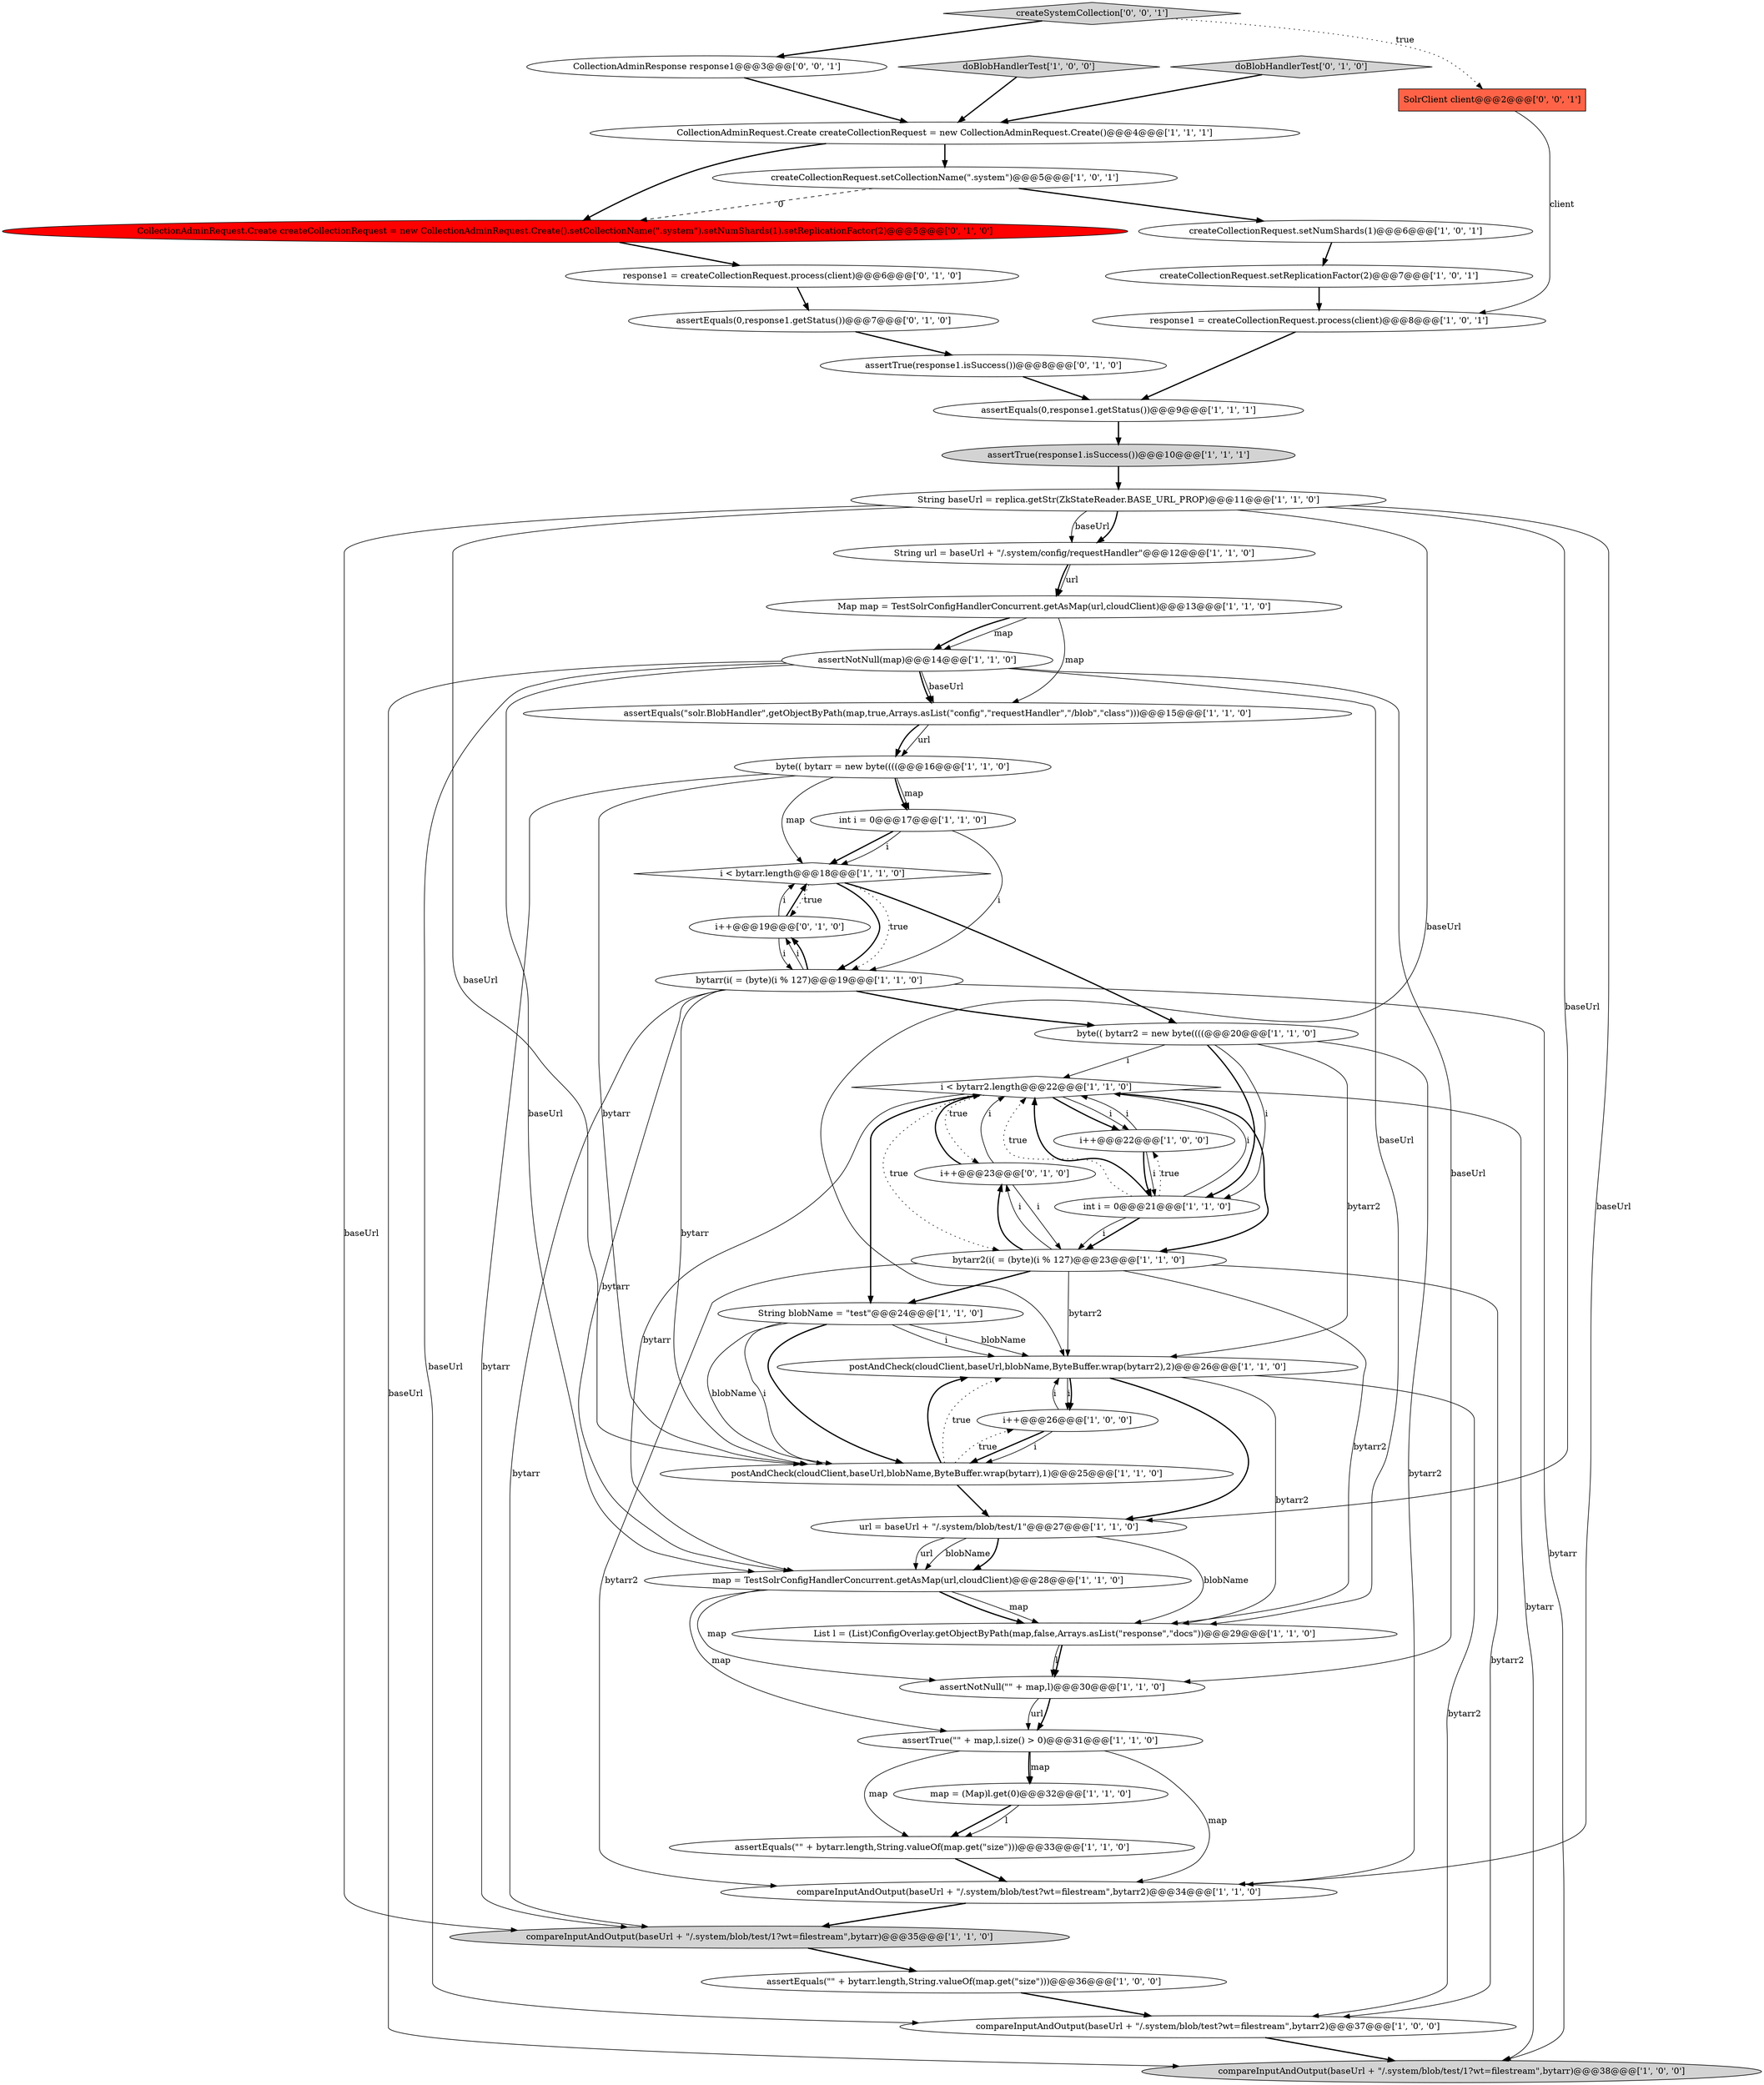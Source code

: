 digraph {
44 [style = filled, label = "CollectionAdminRequest.Create createCollectionRequest = new CollectionAdminRequest.Create().setCollectionName(\".system\").setNumShards(1).setReplicationFactor(2)@@@5@@@['0', '1', '0']", fillcolor = red, shape = ellipse image = "AAA1AAABBB2BBB"];
27 [style = filled, label = "i++@@@26@@@['1', '0', '0']", fillcolor = white, shape = ellipse image = "AAA0AAABBB1BBB"];
23 [style = filled, label = "CollectionAdminRequest.Create createCollectionRequest = new CollectionAdminRequest.Create()@@@4@@@['1', '1', '1']", fillcolor = white, shape = ellipse image = "AAA0AAABBB1BBB"];
9 [style = filled, label = "byte(( bytarr = new byte((((@@@16@@@['1', '1', '0']", fillcolor = white, shape = ellipse image = "AAA0AAABBB1BBB"];
31 [style = filled, label = "postAndCheck(cloudClient,baseUrl,blobName,ByteBuffer.wrap(bytarr2),2)@@@26@@@['1', '1', '0']", fillcolor = white, shape = ellipse image = "AAA0AAABBB1BBB"];
16 [style = filled, label = "doBlobHandlerTest['1', '0', '0']", fillcolor = lightgray, shape = diamond image = "AAA0AAABBB1BBB"];
24 [style = filled, label = "i < bytarr2.length@@@22@@@['1', '1', '0']", fillcolor = white, shape = diamond image = "AAA0AAABBB1BBB"];
13 [style = filled, label = "assertEquals(\"\" + bytarr.length,String.valueOf(map.get(\"size\")))@@@36@@@['1', '0', '0']", fillcolor = white, shape = ellipse image = "AAA0AAABBB1BBB"];
19 [style = filled, label = "createCollectionRequest.setNumShards(1)@@@6@@@['1', '0', '1']", fillcolor = white, shape = ellipse image = "AAA0AAABBB1BBB"];
7 [style = filled, label = "List l = (List)ConfigOverlay.getObjectByPath(map,false,Arrays.asList(\"response\",\"docs\"))@@@29@@@['1', '1', '0']", fillcolor = white, shape = ellipse image = "AAA0AAABBB1BBB"];
18 [style = filled, label = "assertEquals(\"\" + bytarr.length,String.valueOf(map.get(\"size\")))@@@33@@@['1', '1', '0']", fillcolor = white, shape = ellipse image = "AAA0AAABBB1BBB"];
35 [style = filled, label = "createCollectionRequest.setCollectionName(\".system\")@@@5@@@['1', '0', '1']", fillcolor = white, shape = ellipse image = "AAA0AAABBB1BBB"];
43 [style = filled, label = "doBlobHandlerTest['0', '1', '0']", fillcolor = lightgray, shape = diamond image = "AAA0AAABBB2BBB"];
12 [style = filled, label = "map = (Map)l.get(0)@@@32@@@['1', '1', '0']", fillcolor = white, shape = ellipse image = "AAA0AAABBB1BBB"];
5 [style = filled, label = "int i = 0@@@17@@@['1', '1', '0']", fillcolor = white, shape = ellipse image = "AAA0AAABBB1BBB"];
38 [style = filled, label = "i++@@@19@@@['0', '1', '0']", fillcolor = white, shape = ellipse image = "AAA0AAABBB2BBB"];
37 [style = filled, label = "compareInputAndOutput(baseUrl + \"/.system/blob/test?wt=filestream\",bytarr2)@@@34@@@['1', '1', '0']", fillcolor = white, shape = ellipse image = "AAA0AAABBB1BBB"];
42 [style = filled, label = "i++@@@23@@@['0', '1', '0']", fillcolor = white, shape = ellipse image = "AAA0AAABBB2BBB"];
25 [style = filled, label = "createCollectionRequest.setReplicationFactor(2)@@@7@@@['1', '0', '1']", fillcolor = white, shape = ellipse image = "AAA0AAABBB1BBB"];
11 [style = filled, label = "int i = 0@@@21@@@['1', '1', '0']", fillcolor = white, shape = ellipse image = "AAA0AAABBB1BBB"];
29 [style = filled, label = "url = baseUrl + \"/.system/blob/test/1\"@@@27@@@['1', '1', '0']", fillcolor = white, shape = ellipse image = "AAA0AAABBB1BBB"];
6 [style = filled, label = "assertTrue(\"\" + map,l.size() > 0)@@@31@@@['1', '1', '0']", fillcolor = white, shape = ellipse image = "AAA0AAABBB1BBB"];
8 [style = filled, label = "compareInputAndOutput(baseUrl + \"/.system/blob/test?wt=filestream\",bytarr2)@@@37@@@['1', '0', '0']", fillcolor = white, shape = ellipse image = "AAA0AAABBB1BBB"];
17 [style = filled, label = "i++@@@22@@@['1', '0', '0']", fillcolor = white, shape = ellipse image = "AAA0AAABBB1BBB"];
33 [style = filled, label = "assertNotNull(map)@@@14@@@['1', '1', '0']", fillcolor = white, shape = ellipse image = "AAA0AAABBB1BBB"];
21 [style = filled, label = "Map map = TestSolrConfigHandlerConcurrent.getAsMap(url,cloudClient)@@@13@@@['1', '1', '0']", fillcolor = white, shape = ellipse image = "AAA0AAABBB1BBB"];
4 [style = filled, label = "map = TestSolrConfigHandlerConcurrent.getAsMap(url,cloudClient)@@@28@@@['1', '1', '0']", fillcolor = white, shape = ellipse image = "AAA0AAABBB1BBB"];
47 [style = filled, label = "createSystemCollection['0', '0', '1']", fillcolor = lightgray, shape = diamond image = "AAA0AAABBB3BBB"];
40 [style = filled, label = "assertEquals(0,response1.getStatus())@@@7@@@['0', '1', '0']", fillcolor = white, shape = ellipse image = "AAA0AAABBB2BBB"];
30 [style = filled, label = "postAndCheck(cloudClient,baseUrl,blobName,ByteBuffer.wrap(bytarr),1)@@@25@@@['1', '1', '0']", fillcolor = white, shape = ellipse image = "AAA0AAABBB1BBB"];
26 [style = filled, label = "i < bytarr.length@@@18@@@['1', '1', '0']", fillcolor = white, shape = diamond image = "AAA0AAABBB1BBB"];
34 [style = filled, label = "assertEquals(0,response1.getStatus())@@@9@@@['1', '1', '1']", fillcolor = white, shape = ellipse image = "AAA0AAABBB1BBB"];
32 [style = filled, label = "bytarr(i( = (byte)(i % 127)@@@19@@@['1', '1', '0']", fillcolor = white, shape = ellipse image = "AAA0AAABBB1BBB"];
3 [style = filled, label = "String blobName = \"test\"@@@24@@@['1', '1', '0']", fillcolor = white, shape = ellipse image = "AAA0AAABBB1BBB"];
10 [style = filled, label = "byte(( bytarr2 = new byte((((@@@20@@@['1', '1', '0']", fillcolor = white, shape = ellipse image = "AAA0AAABBB1BBB"];
46 [style = filled, label = "CollectionAdminResponse response1@@@3@@@['0', '0', '1']", fillcolor = white, shape = ellipse image = "AAA0AAABBB3BBB"];
14 [style = filled, label = "assertEquals(\"solr.BlobHandler\",getObjectByPath(map,true,Arrays.asList(\"config\",\"requestHandler\",\"/blob\",\"class\")))@@@15@@@['1', '1', '0']", fillcolor = white, shape = ellipse image = "AAA0AAABBB1BBB"];
28 [style = filled, label = "bytarr2(i( = (byte)(i % 127)@@@23@@@['1', '1', '0']", fillcolor = white, shape = ellipse image = "AAA0AAABBB1BBB"];
39 [style = filled, label = "response1 = createCollectionRequest.process(client)@@@6@@@['0', '1', '0']", fillcolor = white, shape = ellipse image = "AAA0AAABBB2BBB"];
41 [style = filled, label = "assertTrue(response1.isSuccess())@@@8@@@['0', '1', '0']", fillcolor = white, shape = ellipse image = "AAA0AAABBB2BBB"];
15 [style = filled, label = "assertNotNull(\"\" + map,l)@@@30@@@['1', '1', '0']", fillcolor = white, shape = ellipse image = "AAA0AAABBB1BBB"];
20 [style = filled, label = "compareInputAndOutput(baseUrl + \"/.system/blob/test/1?wt=filestream\",bytarr)@@@35@@@['1', '1', '0']", fillcolor = lightgray, shape = ellipse image = "AAA0AAABBB1BBB"];
1 [style = filled, label = "String url = baseUrl + \"/.system/config/requestHandler\"@@@12@@@['1', '1', '0']", fillcolor = white, shape = ellipse image = "AAA0AAABBB1BBB"];
36 [style = filled, label = "compareInputAndOutput(baseUrl + \"/.system/blob/test/1?wt=filestream\",bytarr)@@@38@@@['1', '0', '0']", fillcolor = lightgray, shape = ellipse image = "AAA0AAABBB1BBB"];
22 [style = filled, label = "assertTrue(response1.isSuccess())@@@10@@@['1', '1', '1']", fillcolor = lightgray, shape = ellipse image = "AAA0AAABBB1BBB"];
45 [style = filled, label = "SolrClient client@@@2@@@['0', '0', '1']", fillcolor = tomato, shape = box image = "AAA0AAABBB3BBB"];
2 [style = filled, label = "response1 = createCollectionRequest.process(client)@@@8@@@['1', '0', '1']", fillcolor = white, shape = ellipse image = "AAA0AAABBB1BBB"];
0 [style = filled, label = "String baseUrl = replica.getStr(ZkStateReader.BASE_URL_PROP)@@@11@@@['1', '1', '0']", fillcolor = white, shape = ellipse image = "AAA0AAABBB1BBB"];
0->37 [style = solid, label="baseUrl"];
27->31 [style = solid, label="i"];
26->10 [style = bold, label=""];
29->7 [style = solid, label="blobName"];
31->27 [style = solid, label="i"];
24->4 [style = solid, label="bytarr"];
43->23 [style = bold, label=""];
30->29 [style = bold, label=""];
32->20 [style = solid, label="bytarr"];
0->20 [style = solid, label="baseUrl"];
42->28 [style = solid, label="i"];
31->7 [style = solid, label="bytarr2"];
0->31 [style = solid, label="baseUrl"];
8->36 [style = bold, label=""];
22->0 [style = bold, label=""];
38->26 [style = solid, label="i"];
1->21 [style = bold, label=""];
24->42 [style = dotted, label="true"];
24->17 [style = bold, label=""];
12->18 [style = bold, label=""];
9->5 [style = bold, label=""];
31->8 [style = solid, label="bytarr2"];
14->9 [style = bold, label=""];
38->26 [style = bold, label=""];
3->30 [style = solid, label="i"];
28->3 [style = bold, label=""];
28->42 [style = bold, label=""];
42->24 [style = solid, label="i"];
3->30 [style = bold, label=""];
9->20 [style = solid, label="bytarr"];
9->30 [style = solid, label="bytarr"];
3->31 [style = solid, label="i"];
28->8 [style = solid, label="bytarr2"];
23->44 [style = bold, label=""];
10->11 [style = bold, label=""];
11->28 [style = bold, label=""];
24->28 [style = bold, label=""];
32->4 [style = solid, label="bytarr"];
15->6 [style = solid, label="url"];
9->5 [style = solid, label="map"];
26->32 [style = bold, label=""];
33->4 [style = solid, label="baseUrl"];
27->30 [style = bold, label=""];
17->11 [style = solid, label="i"];
2->34 [style = bold, label=""];
21->14 [style = solid, label="map"];
28->37 [style = solid, label="bytarr2"];
31->29 [style = bold, label=""];
38->32 [style = solid, label="i"];
29->4 [style = solid, label="blobName"];
28->42 [style = solid, label="i"];
25->2 [style = bold, label=""];
32->10 [style = bold, label=""];
14->9 [style = solid, label="url"];
19->25 [style = bold, label=""];
10->11 [style = solid, label="i"];
11->24 [style = solid, label="i"];
0->29 [style = solid, label="baseUrl"];
23->35 [style = bold, label=""];
24->36 [style = solid, label="bytarr"];
33->7 [style = solid, label="baseUrl"];
31->27 [style = bold, label=""];
26->32 [style = dotted, label="true"];
0->1 [style = solid, label="baseUrl"];
4->15 [style = solid, label="map"];
33->36 [style = solid, label="baseUrl"];
6->37 [style = solid, label="map"];
10->31 [style = solid, label="bytarr2"];
9->26 [style = solid, label="map"];
24->3 [style = bold, label=""];
28->7 [style = solid, label="bytarr2"];
11->24 [style = dotted, label="true"];
24->17 [style = solid, label="i"];
18->37 [style = bold, label=""];
20->13 [style = bold, label=""];
3->30 [style = solid, label="blobName"];
27->30 [style = solid, label="i"];
32->36 [style = solid, label="bytarr"];
11->17 [style = dotted, label="true"];
5->26 [style = bold, label=""];
3->31 [style = solid, label="blobName"];
16->23 [style = bold, label=""];
42->24 [style = bold, label=""];
11->24 [style = bold, label=""];
12->18 [style = solid, label="l"];
4->7 [style = bold, label=""];
0->30 [style = solid, label="baseUrl"];
26->38 [style = dotted, label="true"];
6->18 [style = solid, label="map"];
30->31 [style = bold, label=""];
0->1 [style = bold, label=""];
39->40 [style = bold, label=""];
4->6 [style = solid, label="map"];
33->15 [style = solid, label="baseUrl"];
17->24 [style = solid, label="i"];
21->33 [style = solid, label="map"];
7->15 [style = bold, label=""];
46->23 [style = bold, label=""];
41->34 [style = bold, label=""];
28->31 [style = solid, label="bytarr2"];
30->31 [style = dotted, label="true"];
5->26 [style = solid, label="i"];
45->2 [style = solid, label="client"];
6->12 [style = bold, label=""];
33->14 [style = bold, label=""];
4->7 [style = solid, label="map"];
29->4 [style = bold, label=""];
29->4 [style = solid, label="url"];
33->14 [style = solid, label="baseUrl"];
30->27 [style = dotted, label="true"];
21->33 [style = bold, label=""];
35->19 [style = bold, label=""];
32->30 [style = solid, label="bytarr"];
37->20 [style = bold, label=""];
47->45 [style = dotted, label="true"];
47->46 [style = bold, label=""];
15->6 [style = bold, label=""];
44->39 [style = bold, label=""];
5->32 [style = solid, label="i"];
24->28 [style = dotted, label="true"];
6->12 [style = solid, label="map"];
34->22 [style = bold, label=""];
1->21 [style = solid, label="url"];
35->44 [style = dashed, label="0"];
32->38 [style = solid, label="i"];
33->8 [style = solid, label="baseUrl"];
32->38 [style = bold, label=""];
10->24 [style = solid, label="i"];
7->15 [style = solid, label="l"];
40->41 [style = bold, label=""];
10->37 [style = solid, label="bytarr2"];
13->8 [style = bold, label=""];
11->28 [style = solid, label="i"];
17->11 [style = bold, label=""];
}
